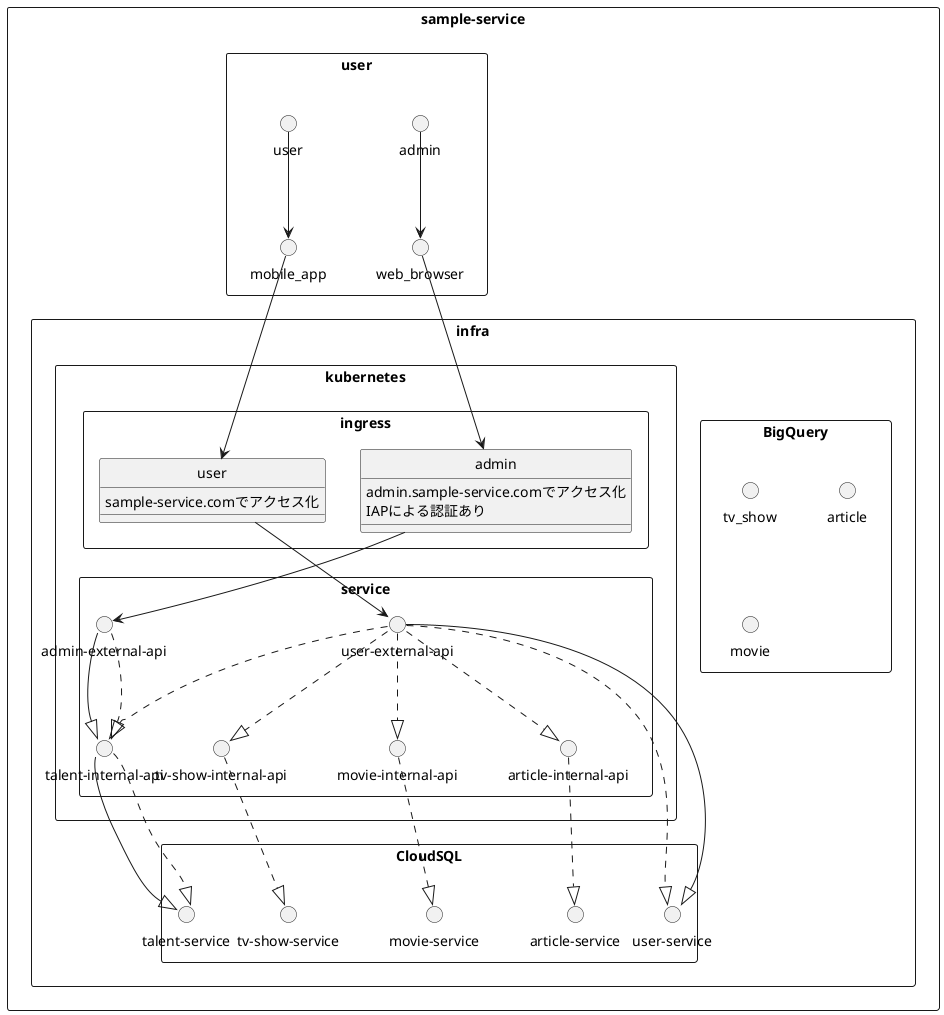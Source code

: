 @startuml
hide circle
rectangle "sample-service" as sample-service {
    rectangle "infra" as sample-service/infra {
        rectangle "BigQuery" as sample-service/infra/BigQuery {
            circle "tv_show" as sample-service/infra/BigQuery/tv_show
            circle "article" as sample-service/infra/BigQuery/article
            circle "movie" as sample-service/infra/BigQuery/movie
        }
        rectangle "CloudSQL" as sample-service/infra/CloudSQL {
            circle "user-service" as sample-service/infra/CloudSQL/user-service
            circle "article-service" as sample-service/infra/CloudSQL/article-service
            circle "movie-service" as sample-service/infra/CloudSQL/movie-service
            circle "talent-service" as sample-service/infra/CloudSQL/talent-service
            circle "tv-show-service" as sample-service/infra/CloudSQL/tv-show-service
        }
        rectangle "kubernetes" as sample-service/infra/kubernetes {
            rectangle "ingress" as sample-service/infra/kubernetes/ingress {
                class "admin" as sample-service/infra/kubernetes/ingress/admin {
                    admin.sample-service.comでアクセス化\nIAPによる認証あり
                }
                class "user" as sample-service/infra/kubernetes/ingress/user {
                    sample-service.comでアクセス化
                }
            }
            rectangle "service" as sample-service/infra/kubernetes/service {
                circle "article-internal-api" as sample-service/infra/kubernetes/service/article-internal-api
                circle "movie-internal-api" as sample-service/infra/kubernetes/service/movie-internal-api
                circle "talent-internal-api" as sample-service/infra/kubernetes/service/talent-internal-api
                circle "tv-show-internal-api" as sample-service/infra/kubernetes/service/tv-show-internal-api
                circle "user-external-api" as sample-service/infra/kubernetes/service/user-external-api
                circle "admin-external-api" as sample-service/infra/kubernetes/service/admin-external-api
            }
        }
    }
    rectangle "user" as sample-service/user {
        circle "admin" as sample-service/user/admin
        circle "mobile_app" as sample-service/user/mobile_app
        circle "user" as sample-service/user/user
        circle "web_browser" as sample-service/user/web_browser
    }
}
"sample-service/infra/kubernetes/ingress/admin" --> "sample-service/infra/kubernetes/service/admin-external-api"
"sample-service/infra/kubernetes/ingress/user" --> "sample-service/infra/kubernetes/service/user-external-api"
"sample-service/infra/kubernetes/service/article-internal-api" ..|> "sample-service/infra/CloudSQL/article-service"
"sample-service/infra/kubernetes/service/movie-internal-api" ..|> "sample-service/infra/CloudSQL/movie-service"
"sample-service/infra/kubernetes/service/talent-internal-api" --|> "sample-service/infra/CloudSQL/talent-service"
"sample-service/infra/kubernetes/service/talent-internal-api" ..|> "sample-service/infra/CloudSQL/talent-service"
"sample-service/infra/kubernetes/service/tv-show-internal-api" ..|> "sample-service/infra/CloudSQL/tv-show-service"
"sample-service/infra/kubernetes/service/user-external-api" ..|> "sample-service/infra/CloudSQL/user-service"
"sample-service/infra/kubernetes/service/user-external-api" ..|> "sample-service/infra/kubernetes/service/article-internal-api"
"sample-service/infra/kubernetes/service/user-external-api" --|> "sample-service/infra/CloudSQL/user-service"
"sample-service/infra/kubernetes/service/user-external-api" ..|> "sample-service/infra/kubernetes/service/tv-show-internal-api"
"sample-service/infra/kubernetes/service/user-external-api" ..|> "sample-service/infra/kubernetes/service/movie-internal-api"
"sample-service/infra/kubernetes/service/user-external-api" ..|> "sample-service/infra/kubernetes/service/talent-internal-api"
"sample-service/infra/kubernetes/service/admin-external-api" --|> "sample-service/infra/kubernetes/service/talent-internal-api"
"sample-service/infra/kubernetes/service/admin-external-api" ..|> "sample-service/infra/kubernetes/service/talent-internal-api"
"sample-service/user/admin" --> "sample-service/user/web_browser"
"sample-service/user/mobile_app" --> "sample-service/infra/kubernetes/ingress/user"
"sample-service/user/user" --> "sample-service/user/mobile_app"
"sample-service/user/web_browser" --> "sample-service/infra/kubernetes/ingress/admin"
@enduml
